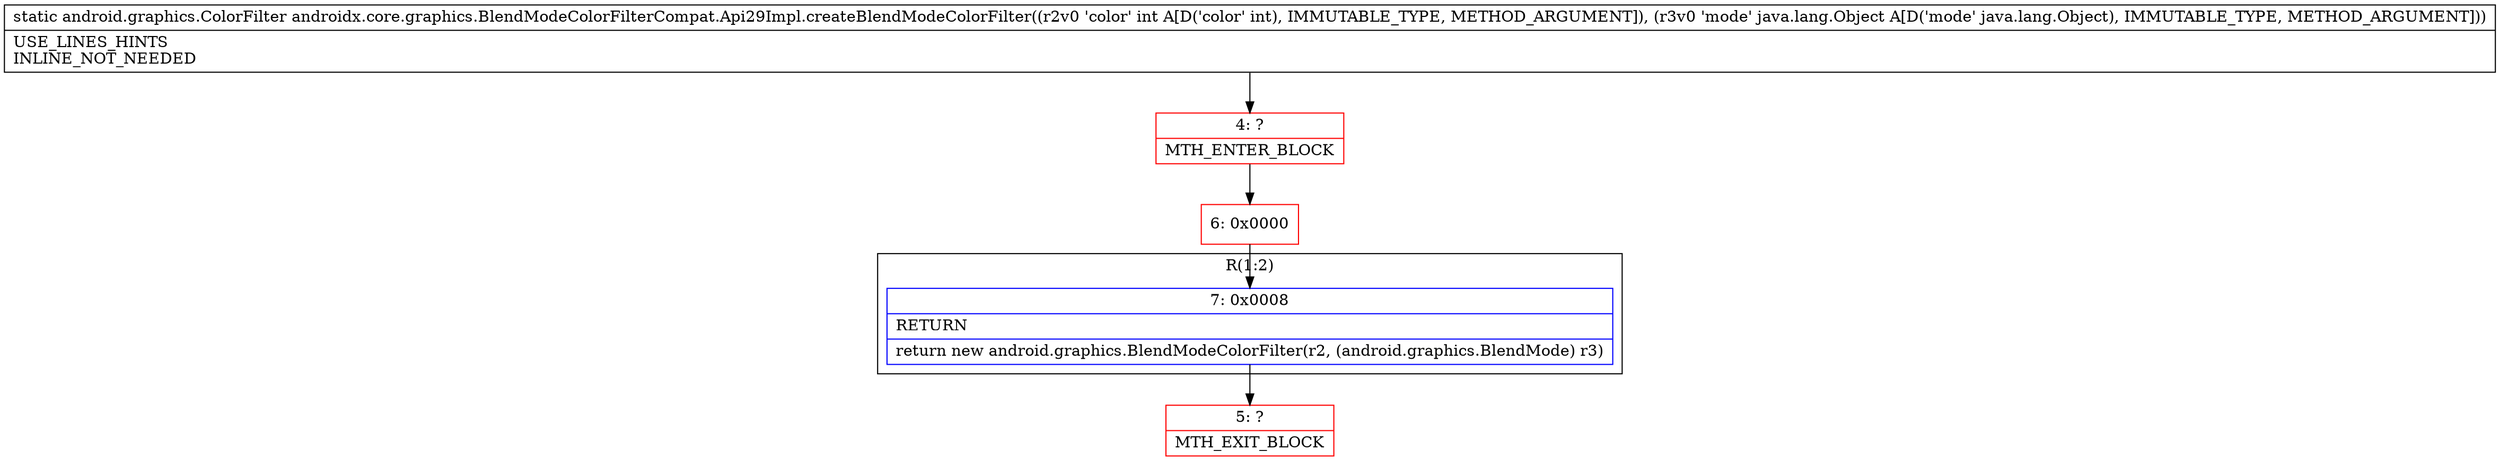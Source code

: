digraph "CFG forandroidx.core.graphics.BlendModeColorFilterCompat.Api29Impl.createBlendModeColorFilter(ILjava\/lang\/Object;)Landroid\/graphics\/ColorFilter;" {
subgraph cluster_Region_1505682813 {
label = "R(1:2)";
node [shape=record,color=blue];
Node_7 [shape=record,label="{7\:\ 0x0008|RETURN\l|return new android.graphics.BlendModeColorFilter(r2, (android.graphics.BlendMode) r3)\l}"];
}
Node_4 [shape=record,color=red,label="{4\:\ ?|MTH_ENTER_BLOCK\l}"];
Node_6 [shape=record,color=red,label="{6\:\ 0x0000}"];
Node_5 [shape=record,color=red,label="{5\:\ ?|MTH_EXIT_BLOCK\l}"];
MethodNode[shape=record,label="{static android.graphics.ColorFilter androidx.core.graphics.BlendModeColorFilterCompat.Api29Impl.createBlendModeColorFilter((r2v0 'color' int A[D('color' int), IMMUTABLE_TYPE, METHOD_ARGUMENT]), (r3v0 'mode' java.lang.Object A[D('mode' java.lang.Object), IMMUTABLE_TYPE, METHOD_ARGUMENT]))  | USE_LINES_HINTS\lINLINE_NOT_NEEDED\l}"];
MethodNode -> Node_4;Node_7 -> Node_5;
Node_4 -> Node_6;
Node_6 -> Node_7;
}

